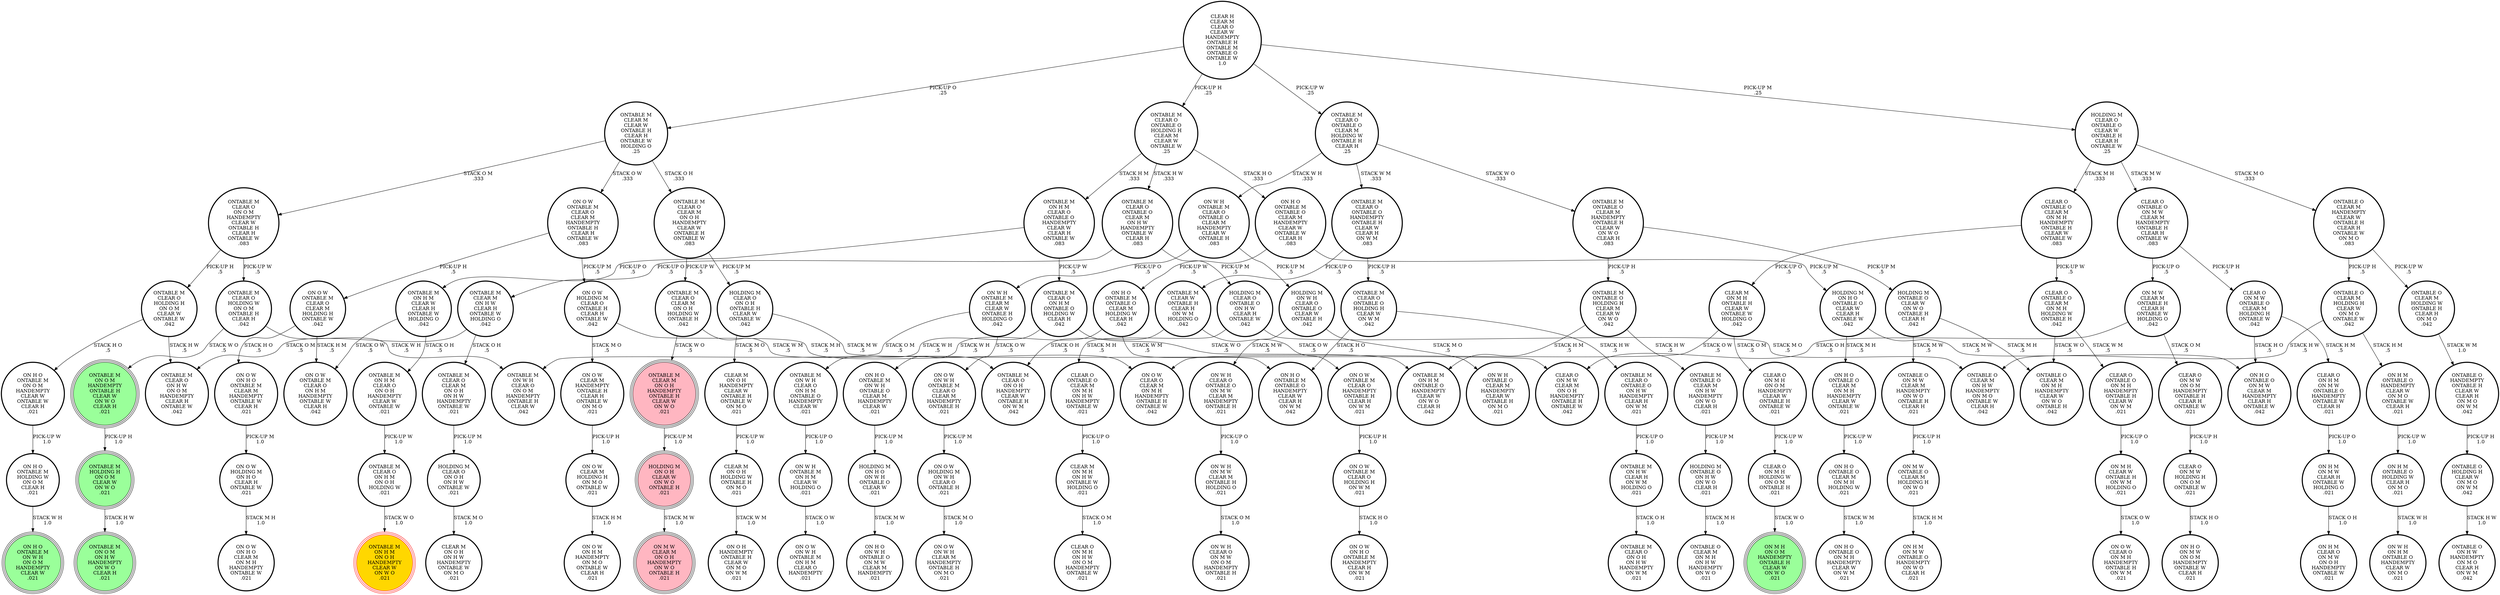 digraph {
"ON M W\nCLEAR M\nONTABLE H\nCLEAR H\nONTABLE W\nHOLDING O\n.042\n" -> "CLEAR O\nON M W\nCLEAR M\nON O H\nHANDEMPTY\nONTABLE H\nONTABLE W\n.042\n"[label="STACK O H\n.5\n"];
"ON M W\nCLEAR M\nONTABLE H\nCLEAR H\nONTABLE W\nHOLDING O\n.042\n" -> "CLEAR O\nON M W\nON O M\nHANDEMPTY\nONTABLE H\nCLEAR H\nONTABLE W\n.021\n"[label="STACK O M\n.5\n"];
"ON H O\nONTABLE M\nONTABLE O\nCLEAR M\nHOLDING W\nCLEAR H\n.042\n" -> "ON H O\nONTABLE M\nON W H\nONTABLE O\nCLEAR M\nHANDEMPTY\nCLEAR W\n.021\n"[label="STACK W H\n.5\n"];
"ON H O\nONTABLE M\nONTABLE O\nCLEAR M\nHOLDING W\nCLEAR H\n.042\n" -> "ON H O\nONTABLE M\nONTABLE O\nHANDEMPTY\nCLEAR W\nCLEAR H\nON W M\n.042\n"[label="STACK W M\n.5\n"];
"ONTABLE M\nCLEAR M\nCLEAR W\nONTABLE H\nCLEAR H\nONTABLE W\nHOLDING O\n.25\n" -> "ONTABLE M\nCLEAR O\nON O M\nHANDEMPTY\nCLEAR W\nONTABLE H\nCLEAR H\nONTABLE W\n.083\n"[label="STACK O M\n.333\n"];
"ONTABLE M\nCLEAR M\nCLEAR W\nONTABLE H\nCLEAR H\nONTABLE W\nHOLDING O\n.25\n" -> "ONTABLE M\nCLEAR O\nCLEAR M\nON O H\nHANDEMPTY\nCLEAR W\nONTABLE H\nONTABLE W\n.083\n"[label="STACK O H\n.333\n"];
"ONTABLE M\nCLEAR M\nCLEAR W\nONTABLE H\nCLEAR H\nONTABLE W\nHOLDING O\n.25\n" -> "ON O W\nONTABLE M\nCLEAR O\nCLEAR M\nHANDEMPTY\nONTABLE H\nCLEAR H\nONTABLE W\n.083\n"[label="STACK O W\n.333\n"];
"CLEAR M\nON O H\nHOLDING W\nONTABLE H\nON M O\n.021\n" -> "ON O H\nHANDEMPTY\nONTABLE H\nCLEAR W\nON M O\nON W M\n.021\n"[label="STACK W M\n1.0\n"];
"ONTABLE M\nON W H\nCLEAR O\nON H M\nONTABLE O\nHANDEMPTY\nCLEAR W\n.021\n" -> "ON W H\nONTABLE M\nON H M\nCLEAR W\nHOLDING O\n.021\n"[label="PICK-UP O\n1.0\n"];
"ONTABLE M\nONTABLE O\nCLEAR M\nHANDEMPTY\nONTABLE H\nCLEAR W\nON W O\nCLEAR H\n.083\n" -> "ONTABLE M\nONTABLE O\nHOLDING H\nCLEAR M\nCLEAR W\nON W O\n.042\n"[label="PICK-UP H\n.5\n"];
"ONTABLE M\nONTABLE O\nCLEAR M\nHANDEMPTY\nONTABLE H\nCLEAR W\nON W O\nCLEAR H\n.083\n" -> "HOLDING M\nONTABLE O\nCLEAR W\nON W O\nONTABLE H\nCLEAR H\n.042\n"[label="PICK-UP M\n.5\n"];
"ONTABLE M\nONTABLE O\nHOLDING H\nCLEAR M\nCLEAR W\nON W O\n.042\n" -> "ONTABLE M\nONTABLE O\nCLEAR M\nON H W\nHANDEMPTY\nON W O\nCLEAR H\n.021\n"[label="STACK H W\n.5\n"];
"ONTABLE M\nONTABLE O\nHOLDING H\nCLEAR M\nCLEAR W\nON W O\n.042\n" -> "ONTABLE M\nON H M\nONTABLE O\nHANDEMPTY\nCLEAR W\nON W O\nCLEAR H\n.042\n"[label="STACK H M\n.5\n"];
"HOLDING M\nON H O\nON W H\nONTABLE O\nCLEAR W\n.021\n" -> "ON H O\nON W H\nONTABLE O\nON M W\nCLEAR M\nHANDEMPTY\n.021\n"[label="STACK M W\n1.0\n"];
"ONTABLE M\nCLEAR O\nCLEAR M\nON O H\nHANDEMPTY\nCLEAR W\nONTABLE H\nONTABLE W\n.083\n" -> "ONTABLE M\nCLEAR O\nCLEAR M\nON O H\nHOLDING W\nONTABLE H\n.042\n"[label="PICK-UP W\n.5\n"];
"ONTABLE M\nCLEAR O\nCLEAR M\nON O H\nHANDEMPTY\nCLEAR W\nONTABLE H\nONTABLE W\n.083\n" -> "HOLDING M\nCLEAR O\nON O H\nONTABLE H\nCLEAR W\nONTABLE W\n.042\n"[label="PICK-UP M\n.5\n"];
"ONTABLE M\nCLEAR O\nHOLDING W\nON O M\nONTABLE H\nCLEAR H\n.042\n" -> "ONTABLE M\nON O M\nHANDEMPTY\nONTABLE H\nCLEAR W\nON W O\nCLEAR H\n.021\n"[label="STACK W O\n.5\n"];
"ONTABLE M\nCLEAR O\nHOLDING W\nON O M\nONTABLE H\nCLEAR H\n.042\n" -> "ONTABLE M\nON W H\nCLEAR O\nON O M\nHANDEMPTY\nONTABLE H\nCLEAR W\n.042\n"[label="STACK W H\n.5\n"];
"HOLDING M\nON O H\nCLEAR W\nON W O\nONTABLE H\n.021\n" -> "ON M W\nCLEAR M\nON O H\nHANDEMPTY\nON W O\nONTABLE H\n.021\n"[label="STACK M W\n1.0\n"];
"ON O W\nCLEAR M\nHOLDING H\nON M O\nONTABLE W\n.021\n" -> "ON O W\nON H M\nHANDEMPTY\nON M O\nONTABLE W\nCLEAR H\n.021\n"[label="STACK H M\n1.0\n"];
"ONTABLE M\nON H M\nCLEAR O\nONTABLE O\nHANDEMPTY\nCLEAR W\nCLEAR H\nONTABLE W\n.083\n" -> "ONTABLE M\nCLEAR O\nON H M\nONTABLE O\nHOLDING W\nCLEAR H\n.042\n"[label="PICK-UP W\n.5\n"];
"ONTABLE M\nON H M\nCLEAR O\nONTABLE O\nHANDEMPTY\nCLEAR W\nCLEAR H\nONTABLE W\n.083\n" -> "ONTABLE M\nON H M\nCLEAR W\nCLEAR H\nONTABLE W\nHOLDING O\n.042\n"[label="PICK-UP O\n.5\n"];
"ONTABLE O\nCLEAR M\nHOLDING W\nONTABLE H\nCLEAR H\nON M O\n.042\n" -> "ONTABLE O\nHANDEMPTY\nONTABLE H\nCLEAR W\nCLEAR H\nON M O\nON W M\n.042\n"[label="STACK W M\n1.0\n"];
"ONTABLE M\nCLEAR O\nCLEAR M\nON O H\nON H W\nHANDEMPTY\nONTABLE W\n.021\n" -> "HOLDING M\nCLEAR O\nON O H\nON H W\nONTABLE W\n.021\n"[label="PICK-UP M\n1.0\n"];
"CLEAR M\nON M H\nON H W\nONTABLE W\nHOLDING O\n.021\n" -> "CLEAR O\nON M H\nON H W\nON O M\nHANDEMPTY\nONTABLE W\n.021\n"[label="STACK O M\n1.0\n"];
"ONTABLE M\nCLEAR O\nONTABLE O\nHOLDING H\nCLEAR W\nON W M\n.042\n" -> "ON H O\nONTABLE M\nONTABLE O\nHANDEMPTY\nCLEAR W\nCLEAR H\nON W M\n.042\n"[label="STACK H O\n.5\n"];
"ONTABLE M\nCLEAR O\nONTABLE O\nHOLDING H\nCLEAR W\nON W M\n.042\n" -> "ONTABLE M\nCLEAR O\nONTABLE O\nON H W\nHANDEMPTY\nCLEAR H\nON W M\n.021\n"[label="STACK H W\n.5\n"];
"ON W H\nONTABLE M\nCLEAR O\nONTABLE O\nCLEAR M\nHANDEMPTY\nCLEAR W\nONTABLE H\n.083\n" -> "HOLDING M\nON W H\nCLEAR O\nONTABLE O\nCLEAR W\nONTABLE H\n.042\n"[label="PICK-UP M\n.5\n"];
"ON W H\nONTABLE M\nCLEAR O\nONTABLE O\nCLEAR M\nHANDEMPTY\nCLEAR W\nONTABLE H\n.083\n" -> "ON W H\nONTABLE M\nCLEAR M\nCLEAR W\nONTABLE H\nHOLDING O\n.042\n"[label="PICK-UP O\n.5\n"];
"HOLDING M\nON H O\nONTABLE O\nCLEAR W\nCLEAR H\nONTABLE W\n.042\n" -> "ON H O\nONTABLE O\nCLEAR M\nON M H\nHANDEMPTY\nCLEAR W\nONTABLE W\n.021\n"[label="STACK M H\n.5\n"];
"HOLDING M\nON H O\nONTABLE O\nCLEAR W\nCLEAR H\nONTABLE W\n.042\n" -> "ON H O\nONTABLE O\nON M W\nCLEAR M\nHANDEMPTY\nCLEAR H\nONTABLE W\n.042\n"[label="STACK M W\n.5\n"];
"CLEAR O\nONTABLE O\nON M H\nHANDEMPTY\nONTABLE H\nCLEAR W\nON W M\n.021\n" -> "ON M H\nCLEAR W\nONTABLE H\nON W M\nHOLDING O\n.021\n"[label="PICK-UP O\n1.0\n"];
"ON H M\nONTABLE O\nHANDEMPTY\nCLEAR W\nON M O\nONTABLE W\nCLEAR H\n.021\n" -> "ON H M\nONTABLE O\nHOLDING W\nCLEAR H\nON M O\n.021\n"[label="PICK-UP W\n1.0\n"];
"ON H O\nONTABLE O\nCLEAR M\nON M H\nHOLDING W\n.021\n" -> "ON H O\nONTABLE O\nON M H\nHANDEMPTY\nCLEAR W\nON W M\n.021\n"[label="STACK W M\n1.0\n"];
"ON O W\nHOLDING M\nON W H\nCLEAR O\nONTABLE H\n.021\n" -> "ON O W\nON W H\nCLEAR M\nHANDEMPTY\nONTABLE H\nON M O\n.021\n"[label="STACK M O\n1.0\n"];
"ONTABLE M\nCLEAR O\nONTABLE O\nHOLDING H\nCLEAR M\nCLEAR W\nONTABLE W\n.25\n" -> "ON H O\nONTABLE M\nONTABLE O\nCLEAR M\nHANDEMPTY\nCLEAR W\nONTABLE W\nCLEAR H\n.083\n"[label="STACK H O\n.333\n"];
"ONTABLE M\nCLEAR O\nONTABLE O\nHOLDING H\nCLEAR M\nCLEAR W\nONTABLE W\n.25\n" -> "ONTABLE M\nON H M\nCLEAR O\nONTABLE O\nHANDEMPTY\nCLEAR W\nCLEAR H\nONTABLE W\n.083\n"[label="STACK H M\n.333\n"];
"ONTABLE M\nCLEAR O\nONTABLE O\nHOLDING H\nCLEAR M\nCLEAR W\nONTABLE W\n.25\n" -> "ONTABLE M\nCLEAR O\nONTABLE O\nCLEAR M\nON H W\nHANDEMPTY\nONTABLE W\nCLEAR H\n.083\n"[label="STACK H W\n.333\n"];
"ON O W\nHOLDING M\nCLEAR O\nONTABLE H\nCLEAR H\nONTABLE W\n.042\n" -> "ON O W\nCLEAR M\nHANDEMPTY\nONTABLE H\nCLEAR H\nONTABLE W\nON M O\n.021\n"[label="STACK M O\n.5\n"];
"ON O W\nHOLDING M\nCLEAR O\nONTABLE H\nCLEAR H\nONTABLE W\n.042\n" -> "ON O W\nCLEAR O\nCLEAR M\nON M H\nHANDEMPTY\nONTABLE H\nONTABLE W\n.042\n"[label="STACK M H\n.5\n"];
"CLEAR O\nON M H\nHOLDING W\nON O M\nONTABLE H\n.021\n" -> "ON M H\nON O M\nHANDEMPTY\nONTABLE H\nCLEAR W\nON W O\n.021\n"[label="STACK W O\n1.0\n"];
"ON W H\nON M W\nCLEAR M\nONTABLE H\nHOLDING O\n.021\n" -> "ON W H\nCLEAR O\nON M W\nON O M\nHANDEMPTY\nONTABLE H\n.021\n"[label="STACK O M\n1.0\n"];
"HOLDING M\nONTABLE O\nON H W\nON W O\nCLEAR H\n.021\n" -> "ONTABLE O\nCLEAR M\nON M H\nON H W\nHANDEMPTY\nON W O\n.021\n"[label="STACK M H\n1.0\n"];
"HOLDING M\nON W H\nCLEAR O\nONTABLE O\nCLEAR W\nONTABLE H\n.042\n" -> "ON W H\nCLEAR O\nONTABLE O\nON M W\nCLEAR M\nHANDEMPTY\nONTABLE H\n.021\n"[label="STACK M W\n.5\n"];
"HOLDING M\nON W H\nCLEAR O\nONTABLE O\nCLEAR W\nONTABLE H\n.042\n" -> "ON W H\nONTABLE O\nCLEAR M\nHANDEMPTY\nCLEAR W\nONTABLE H\nON M O\n.021\n"[label="STACK M O\n.5\n"];
"ON O W\nCLEAR M\nHANDEMPTY\nONTABLE H\nCLEAR H\nONTABLE W\nON M O\n.021\n" -> "ON O W\nCLEAR M\nHOLDING H\nON M O\nONTABLE W\n.021\n"[label="PICK-UP H\n1.0\n"];
"ON H O\nONTABLE M\nON W H\nONTABLE O\nCLEAR M\nHANDEMPTY\nCLEAR W\n.021\n" -> "HOLDING M\nON H O\nON W H\nONTABLE O\nCLEAR W\n.021\n"[label="PICK-UP M\n1.0\n"];
"ONTABLE M\nCLEAR O\nONTABLE O\nHANDEMPTY\nONTABLE H\nCLEAR W\nCLEAR H\nON W M\n.083\n" -> "ONTABLE M\nCLEAR W\nONTABLE H\nCLEAR H\nON W M\nHOLDING O\n.042\n"[label="PICK-UP O\n.5\n"];
"ONTABLE M\nCLEAR O\nONTABLE O\nHANDEMPTY\nONTABLE H\nCLEAR W\nCLEAR H\nON W M\n.083\n" -> "ONTABLE M\nCLEAR O\nONTABLE O\nHOLDING H\nCLEAR W\nON W M\n.042\n"[label="PICK-UP H\n.5\n"];
"ONTABLE M\nCLEAR O\nON H M\nON O H\nHOLDING W\n.021\n" -> "ONTABLE M\nON H M\nON O H\nHANDEMPTY\nCLEAR W\nON W O\n.021\n"[label="STACK W O\n1.0\n"];
"ONTABLE M\nCLEAR O\nONTABLE O\nCLEAR M\nON H W\nHANDEMPTY\nONTABLE W\nCLEAR H\n.083\n" -> "HOLDING M\nCLEAR O\nONTABLE O\nON H W\nCLEAR H\nONTABLE W\n.042\n"[label="PICK-UP M\n.5\n"];
"ONTABLE M\nCLEAR O\nONTABLE O\nCLEAR M\nON H W\nHANDEMPTY\nONTABLE W\nCLEAR H\n.083\n" -> "ONTABLE M\nCLEAR M\nON H W\nCLEAR H\nONTABLE W\nHOLDING O\n.042\n"[label="PICK-UP O\n.5\n"];
"CLEAR O\nON M W\nHOLDING H\nON O M\nONTABLE W\n.021\n" -> "ON H O\nON M W\nON O M\nHANDEMPTY\nONTABLE W\nCLEAR H\n.021\n"[label="STACK H O\n1.0\n"];
"ON H O\nONTABLE M\nHOLDING W\nON O M\nCLEAR H\n.021\n" -> "ON H O\nONTABLE M\nON W H\nON O M\nHANDEMPTY\nCLEAR W\n.021\n"[label="STACK W H\n1.0\n"];
"CLEAR O\nON M W\nON O M\nHANDEMPTY\nONTABLE H\nCLEAR H\nONTABLE W\n.021\n" -> "CLEAR O\nON M W\nHOLDING H\nON O M\nONTABLE W\n.021\n"[label="PICK-UP H\n1.0\n"];
"ON H M\nONTABLE O\nHOLDING W\nCLEAR H\nON M O\n.021\n" -> "ON W H\nON H M\nONTABLE O\nHANDEMPTY\nCLEAR W\nON M O\n.021\n"[label="STACK W H\n1.0\n"];
"CLEAR H\nCLEAR M\nCLEAR O\nCLEAR W\nHANDEMPTY\nONTABLE H\nONTABLE M\nONTABLE O\nONTABLE W\n1.0\n" -> "ONTABLE M\nCLEAR M\nCLEAR W\nONTABLE H\nCLEAR H\nONTABLE W\nHOLDING O\n.25\n"[label="PICK-UP O\n.25\n"];
"CLEAR H\nCLEAR M\nCLEAR O\nCLEAR W\nHANDEMPTY\nONTABLE H\nONTABLE M\nONTABLE O\nONTABLE W\n1.0\n" -> "ONTABLE M\nCLEAR O\nONTABLE O\nCLEAR M\nHOLDING W\nONTABLE H\nCLEAR H\n.25\n"[label="PICK-UP W\n.25\n"];
"CLEAR H\nCLEAR M\nCLEAR O\nCLEAR W\nHANDEMPTY\nONTABLE H\nONTABLE M\nONTABLE O\nONTABLE W\n1.0\n" -> "ONTABLE M\nCLEAR O\nONTABLE O\nHOLDING H\nCLEAR M\nCLEAR W\nONTABLE W\n.25\n"[label="PICK-UP H\n.25\n"];
"CLEAR H\nCLEAR M\nCLEAR O\nCLEAR W\nHANDEMPTY\nONTABLE H\nONTABLE M\nONTABLE O\nONTABLE W\n1.0\n" -> "HOLDING M\nCLEAR O\nONTABLE O\nCLEAR W\nONTABLE H\nCLEAR H\nONTABLE W\n.25\n"[label="PICK-UP M\n.25\n"];
"ON W H\nONTABLE M\nON H M\nCLEAR W\nHOLDING O\n.021\n" -> "ON O W\nON W H\nONTABLE M\nON H M\nCLEAR O\nHANDEMPTY\n.021\n"[label="STACK O W\n1.0\n"];
"CLEAR O\nONTABLE O\nCLEAR M\nON M H\nHOLDING W\nONTABLE H\n.042\n" -> "ONTABLE O\nCLEAR M\nON M H\nHANDEMPTY\nCLEAR W\nON W O\nONTABLE H\n.042\n"[label="STACK W O\n.5\n"];
"CLEAR O\nONTABLE O\nCLEAR M\nON M H\nHOLDING W\nONTABLE H\n.042\n" -> "CLEAR O\nONTABLE O\nON M H\nHANDEMPTY\nONTABLE H\nCLEAR W\nON W M\n.021\n"[label="STACK W M\n.5\n"];
"ONTABLE O\nHOLDING H\nCLEAR W\nON M O\nON W M\n.042\n" -> "ONTABLE O\nON H W\nHANDEMPTY\nON M O\nCLEAR H\nON W M\n.042\n"[label="STACK H W\n1.0\n"];
"ON H M\nON M W\nCLEAR H\nONTABLE W\nHOLDING O\n.021\n" -> "ON H M\nCLEAR O\nON M W\nON O H\nHANDEMPTY\nONTABLE W\n.021\n"[label="STACK O H\n1.0\n"];
"ON O W\nONTABLE M\nCLEAR O\nCLEAR M\nHOLDING H\nONTABLE W\n.042\n" -> "ON O W\nON H O\nONTABLE M\nCLEAR M\nHANDEMPTY\nONTABLE W\nCLEAR H\n.021\n"[label="STACK H O\n.5\n"];
"ON O W\nONTABLE M\nCLEAR O\nCLEAR M\nHOLDING H\nONTABLE W\n.042\n" -> "ON O W\nONTABLE M\nCLEAR O\nON H M\nHANDEMPTY\nONTABLE W\nCLEAR H\n.042\n"[label="STACK H M\n.5\n"];
"ON O W\nHOLDING M\nON H O\nCLEAR H\nONTABLE W\n.021\n" -> "ON O W\nON H O\nCLEAR M\nON M H\nHANDEMPTY\nONTABLE W\n.021\n"[label="STACK M H\n1.0\n"];
"ON M W\nONTABLE O\nCLEAR M\nHOLDING H\nON W O\n.021\n" -> "ON H M\nON M W\nONTABLE O\nHANDEMPTY\nON W O\nCLEAR H\n.021\n"[label="STACK H M\n1.0\n"];
"ONTABLE O\nCLEAR M\nHOLDING H\nCLEAR W\nON M O\nONTABLE W\n.042\n" -> "ON H M\nONTABLE O\nHANDEMPTY\nCLEAR W\nON M O\nONTABLE W\nCLEAR H\n.021\n"[label="STACK H M\n.5\n"];
"ONTABLE O\nCLEAR M\nHOLDING H\nCLEAR W\nON M O\nONTABLE W\n.042\n" -> "ONTABLE O\nCLEAR M\nON H W\nHANDEMPTY\nON M O\nONTABLE W\nCLEAR H\n.042\n"[label="STACK H W\n.5\n"];
"ONTABLE M\nON H W\nCLEAR H\nON W M\nHOLDING O\n.021\n" -> "ONTABLE M\nCLEAR O\nON O H\nON H W\nHANDEMPTY\nON W M\n.021\n"[label="STACK O H\n1.0\n"];
"CLEAR O\nONTABLE O\nCLEAR M\nON M H\nHANDEMPTY\nONTABLE H\nCLEAR W\nONTABLE W\n.083\n" -> "CLEAR M\nON M H\nONTABLE H\nCLEAR W\nONTABLE W\nHOLDING O\n.042\n"[label="PICK-UP O\n.5\n"];
"CLEAR O\nONTABLE O\nCLEAR M\nON M H\nHANDEMPTY\nONTABLE H\nCLEAR W\nONTABLE W\n.083\n" -> "CLEAR O\nONTABLE O\nCLEAR M\nON M H\nHOLDING W\nONTABLE H\n.042\n"[label="PICK-UP W\n.5\n"];
"ONTABLE O\nCLEAR M\nHANDEMPTY\nCLEAR W\nONTABLE H\nCLEAR H\nONTABLE W\nON M O\n.083\n" -> "ONTABLE O\nCLEAR M\nHOLDING W\nONTABLE H\nCLEAR H\nON M O\n.042\n"[label="PICK-UP W\n.5\n"];
"ONTABLE O\nCLEAR M\nHANDEMPTY\nCLEAR W\nONTABLE H\nCLEAR H\nONTABLE W\nON M O\n.083\n" -> "ONTABLE O\nCLEAR M\nHOLDING H\nCLEAR W\nON M O\nONTABLE W\n.042\n"[label="PICK-UP H\n.5\n"];
"ONTABLE M\nCLEAR M\nON H W\nCLEAR H\nONTABLE W\nHOLDING O\n.042\n" -> "ONTABLE M\nCLEAR O\nON H W\nON O M\nHANDEMPTY\nCLEAR H\nONTABLE W\n.042\n"[label="STACK O M\n.5\n"];
"ONTABLE M\nCLEAR M\nON H W\nCLEAR H\nONTABLE W\nHOLDING O\n.042\n" -> "ONTABLE M\nCLEAR O\nCLEAR M\nON O H\nON H W\nHANDEMPTY\nONTABLE W\n.021\n"[label="STACK O H\n.5\n"];
"ON W H\nCLEAR O\nONTABLE O\nON M W\nCLEAR M\nHANDEMPTY\nONTABLE H\n.021\n" -> "ON W H\nON M W\nCLEAR M\nONTABLE H\nHOLDING O\n.021\n"[label="PICK-UP O\n1.0\n"];
"HOLDING M\nCLEAR O\nON O H\nONTABLE H\nCLEAR W\nONTABLE W\n.042\n" -> "CLEAR O\nON M W\nCLEAR M\nON O H\nHANDEMPTY\nONTABLE H\nONTABLE W\n.042\n"[label="STACK M W\n.5\n"];
"HOLDING M\nCLEAR O\nON O H\nONTABLE H\nCLEAR W\nONTABLE W\n.042\n" -> "CLEAR M\nON O H\nHANDEMPTY\nCLEAR W\nONTABLE H\nONTABLE W\nON M O\n.021\n"[label="STACK M O\n.5\n"];
"ONTABLE O\nHANDEMPTY\nONTABLE H\nCLEAR W\nCLEAR H\nON M O\nON W M\n.042\n" -> "ONTABLE O\nHOLDING H\nCLEAR W\nON M O\nON W M\n.042\n"[label="PICK-UP H\n1.0\n"];
"ONTABLE M\nON H M\nCLEAR O\nON O H\nHANDEMPTY\nCLEAR W\nONTABLE W\n.021\n" -> "ONTABLE M\nCLEAR O\nON H M\nON O H\nHOLDING W\n.021\n"[label="PICK-UP W\n1.0\n"];
"HOLDING M\nCLEAR O\nON O H\nON H W\nONTABLE W\n.021\n" -> "CLEAR M\nON O H\nON H W\nHANDEMPTY\nONTABLE W\nON M O\n.021\n"[label="STACK M O\n1.0\n"];
"ONTABLE M\nCLEAR O\nONTABLE O\nCLEAR M\nHOLDING W\nONTABLE H\nCLEAR H\n.25\n" -> "ON W H\nONTABLE M\nCLEAR O\nONTABLE O\nCLEAR M\nHANDEMPTY\nCLEAR W\nONTABLE H\n.083\n"[label="STACK W H\n.333\n"];
"ONTABLE M\nCLEAR O\nONTABLE O\nCLEAR M\nHOLDING W\nONTABLE H\nCLEAR H\n.25\n" -> "ONTABLE M\nCLEAR O\nONTABLE O\nHANDEMPTY\nONTABLE H\nCLEAR W\nCLEAR H\nON W M\n.083\n"[label="STACK W M\n.333\n"];
"ONTABLE M\nCLEAR O\nONTABLE O\nCLEAR M\nHOLDING W\nONTABLE H\nCLEAR H\n.25\n" -> "ONTABLE M\nONTABLE O\nCLEAR M\nHANDEMPTY\nONTABLE H\nCLEAR W\nON W O\nCLEAR H\n.083\n"[label="STACK W O\n.333\n"];
"ONTABLE M\nCLEAR O\nCLEAR M\nON O H\nHOLDING W\nONTABLE H\n.042\n" -> "ONTABLE M\nCLEAR M\nON O H\nHANDEMPTY\nONTABLE H\nCLEAR W\nON W O\n.021\n"[label="STACK W O\n.5\n"];
"ONTABLE M\nCLEAR O\nCLEAR M\nON O H\nHOLDING W\nONTABLE H\n.042\n" -> "ONTABLE M\nCLEAR O\nON O H\nHANDEMPTY\nCLEAR W\nONTABLE H\nON W M\n.042\n"[label="STACK W M\n.5\n"];
"ON O W\nONTABLE M\nCLEAR O\nHOLDING H\nON W M\n.021\n" -> "ON O W\nON H O\nONTABLE M\nHANDEMPTY\nCLEAR H\nON W M\n.021\n"[label="STACK H O\n1.0\n"];
"HOLDING M\nCLEAR O\nONTABLE O\nON H W\nCLEAR H\nONTABLE W\n.042\n" -> "ONTABLE O\nCLEAR M\nON H W\nHANDEMPTY\nON M O\nONTABLE W\nCLEAR H\n.042\n"[label="STACK M O\n.5\n"];
"HOLDING M\nCLEAR O\nONTABLE O\nON H W\nCLEAR H\nONTABLE W\n.042\n" -> "CLEAR O\nONTABLE O\nCLEAR M\nON M H\nON H W\nHANDEMPTY\nONTABLE W\n.021\n"[label="STACK M H\n.5\n"];
"CLEAR O\nON M H\nON O M\nHANDEMPTY\nCLEAR W\nONTABLE H\nONTABLE W\n.021\n" -> "CLEAR O\nON M H\nHOLDING W\nON O M\nONTABLE H\n.021\n"[label="PICK-UP W\n1.0\n"];
"ONTABLE M\nCLEAR O\nHOLDING H\nON O M\nCLEAR W\nONTABLE W\n.042\n" -> "ON H O\nONTABLE M\nON O M\nHANDEMPTY\nCLEAR W\nONTABLE W\nCLEAR H\n.021\n"[label="STACK H O\n.5\n"];
"ONTABLE M\nCLEAR O\nHOLDING H\nON O M\nCLEAR W\nONTABLE W\n.042\n" -> "ONTABLE M\nCLEAR O\nON H W\nON O M\nHANDEMPTY\nCLEAR H\nONTABLE W\n.042\n"[label="STACK H W\n.5\n"];
"ONTABLE M\nHOLDING H\nON O M\nCLEAR W\nON W O\n.021\n" -> "ONTABLE M\nON O M\nON H W\nHANDEMPTY\nON W O\nCLEAR H\n.021\n"[label="STACK H W\n1.0\n"];
"ONTABLE M\nONTABLE O\nCLEAR M\nON H W\nHANDEMPTY\nON W O\nCLEAR H\n.021\n" -> "HOLDING M\nONTABLE O\nON H W\nON W O\nCLEAR H\n.021\n"[label="PICK-UP M\n1.0\n"];
"CLEAR M\nON O H\nHANDEMPTY\nCLEAR W\nONTABLE H\nONTABLE W\nON M O\n.021\n" -> "CLEAR M\nON O H\nHOLDING W\nONTABLE H\nON M O\n.021\n"[label="PICK-UP W\n1.0\n"];
"ON W H\nONTABLE M\nCLEAR M\nCLEAR W\nONTABLE H\nHOLDING O\n.042\n" -> "ONTABLE M\nON W H\nCLEAR O\nON O M\nHANDEMPTY\nONTABLE H\nCLEAR W\n.042\n"[label="STACK O M\n.5\n"];
"ON W H\nONTABLE M\nCLEAR M\nCLEAR W\nONTABLE H\nHOLDING O\n.042\n" -> "ON O W\nON W H\nONTABLE M\nCLEAR O\nCLEAR M\nHANDEMPTY\nONTABLE H\n.021\n"[label="STACK O W\n.5\n"];
"ONTABLE M\nCLEAR W\nONTABLE H\nCLEAR H\nON W M\nHOLDING O\n.042\n" -> "ONTABLE M\nCLEAR O\nON O H\nHANDEMPTY\nCLEAR W\nONTABLE H\nON W M\n.042\n"[label="STACK O H\n.5\n"];
"ONTABLE M\nCLEAR W\nONTABLE H\nCLEAR H\nON W M\nHOLDING O\n.042\n" -> "ON O W\nONTABLE M\nCLEAR O\nHANDEMPTY\nONTABLE H\nCLEAR H\nON W M\n.021\n"[label="STACK O W\n.5\n"];
"ONTABLE M\nCLEAR O\nON H M\nONTABLE O\nHOLDING W\nCLEAR H\n.042\n" -> "ONTABLE M\nON W H\nCLEAR O\nON H M\nONTABLE O\nHANDEMPTY\nCLEAR W\n.021\n"[label="STACK W H\n.5\n"];
"ONTABLE M\nCLEAR O\nON H M\nONTABLE O\nHOLDING W\nCLEAR H\n.042\n" -> "ONTABLE M\nON H M\nONTABLE O\nHANDEMPTY\nCLEAR W\nON W O\nCLEAR H\n.042\n"[label="STACK W O\n.5\n"];
"HOLDING M\nCLEAR O\nONTABLE O\nCLEAR W\nONTABLE H\nCLEAR H\nONTABLE W\n.25\n" -> "CLEAR O\nONTABLE O\nCLEAR M\nON M H\nHANDEMPTY\nONTABLE H\nCLEAR W\nONTABLE W\n.083\n"[label="STACK M H\n.333\n"];
"HOLDING M\nCLEAR O\nONTABLE O\nCLEAR W\nONTABLE H\nCLEAR H\nONTABLE W\n.25\n" -> "CLEAR O\nONTABLE O\nON M W\nCLEAR M\nHANDEMPTY\nONTABLE H\nCLEAR H\nONTABLE W\n.083\n"[label="STACK M W\n.333\n"];
"HOLDING M\nCLEAR O\nONTABLE O\nCLEAR W\nONTABLE H\nCLEAR H\nONTABLE W\n.25\n" -> "ONTABLE O\nCLEAR M\nHANDEMPTY\nCLEAR W\nONTABLE H\nCLEAR H\nONTABLE W\nON M O\n.083\n"[label="STACK M O\n.333\n"];
"ON O W\nON W H\nONTABLE M\nCLEAR O\nCLEAR M\nHANDEMPTY\nONTABLE H\n.021\n" -> "ON O W\nHOLDING M\nON W H\nCLEAR O\nONTABLE H\n.021\n"[label="PICK-UP M\n1.0\n"];
"ON O W\nON H O\nONTABLE M\nCLEAR M\nHANDEMPTY\nONTABLE W\nCLEAR H\n.021\n" -> "ON O W\nHOLDING M\nON H O\nCLEAR H\nONTABLE W\n.021\n"[label="PICK-UP M\n1.0\n"];
"CLEAR O\nONTABLE O\nON M W\nCLEAR M\nHANDEMPTY\nONTABLE H\nCLEAR H\nONTABLE W\n.083\n" -> "CLEAR O\nON M W\nONTABLE O\nCLEAR M\nHOLDING H\nONTABLE W\n.042\n"[label="PICK-UP H\n.5\n"];
"CLEAR O\nONTABLE O\nON M W\nCLEAR M\nHANDEMPTY\nONTABLE H\nCLEAR H\nONTABLE W\n.083\n" -> "ON M W\nCLEAR M\nONTABLE H\nCLEAR H\nONTABLE W\nHOLDING O\n.042\n"[label="PICK-UP O\n.5\n"];
"ON O W\nONTABLE M\nCLEAR O\nCLEAR M\nHANDEMPTY\nONTABLE H\nCLEAR H\nONTABLE W\n.083\n" -> "ON O W\nONTABLE M\nCLEAR O\nCLEAR M\nHOLDING H\nONTABLE W\n.042\n"[label="PICK-UP H\n.5\n"];
"ON O W\nONTABLE M\nCLEAR O\nCLEAR M\nHANDEMPTY\nONTABLE H\nCLEAR H\nONTABLE W\n.083\n" -> "ON O W\nHOLDING M\nCLEAR O\nONTABLE H\nCLEAR H\nONTABLE W\n.042\n"[label="PICK-UP M\n.5\n"];
"ON O W\nONTABLE M\nCLEAR O\nHANDEMPTY\nONTABLE H\nCLEAR H\nON W M\n.021\n" -> "ON O W\nONTABLE M\nCLEAR O\nHOLDING H\nON W M\n.021\n"[label="PICK-UP H\n1.0\n"];
"ON H O\nONTABLE M\nONTABLE O\nCLEAR M\nHANDEMPTY\nCLEAR W\nONTABLE W\nCLEAR H\n.083\n" -> "ON H O\nONTABLE M\nONTABLE O\nCLEAR M\nHOLDING W\nCLEAR H\n.042\n"[label="PICK-UP W\n.5\n"];
"ON H O\nONTABLE M\nONTABLE O\nCLEAR M\nHANDEMPTY\nCLEAR W\nONTABLE W\nCLEAR H\n.083\n" -> "HOLDING M\nON H O\nONTABLE O\nCLEAR W\nCLEAR H\nONTABLE W\n.042\n"[label="PICK-UP M\n.5\n"];
"ONTABLE M\nCLEAR O\nON O M\nHANDEMPTY\nCLEAR W\nONTABLE H\nCLEAR H\nONTABLE W\n.083\n" -> "ONTABLE M\nCLEAR O\nHOLDING W\nON O M\nONTABLE H\nCLEAR H\n.042\n"[label="PICK-UP W\n.5\n"];
"ONTABLE M\nCLEAR O\nON O M\nHANDEMPTY\nCLEAR W\nONTABLE H\nCLEAR H\nONTABLE W\n.083\n" -> "ONTABLE M\nCLEAR O\nHOLDING H\nON O M\nCLEAR W\nONTABLE W\n.042\n"[label="PICK-UP H\n.5\n"];
"CLEAR O\nON M W\nONTABLE O\nCLEAR M\nHOLDING H\nONTABLE W\n.042\n" -> "CLEAR O\nON H M\nON M W\nONTABLE O\nHANDEMPTY\nONTABLE W\nCLEAR H\n.021\n"[label="STACK H M\n.5\n"];
"CLEAR O\nON M W\nONTABLE O\nCLEAR M\nHOLDING H\nONTABLE W\n.042\n" -> "ON H O\nONTABLE O\nON M W\nCLEAR M\nHANDEMPTY\nCLEAR H\nONTABLE W\n.042\n"[label="STACK H O\n.5\n"];
"ON H O\nONTABLE O\nCLEAR M\nON M H\nHANDEMPTY\nCLEAR W\nONTABLE W\n.021\n" -> "ON H O\nONTABLE O\nCLEAR M\nON M H\nHOLDING W\n.021\n"[label="PICK-UP W\n1.0\n"];
"ON H O\nONTABLE M\nON O M\nHANDEMPTY\nCLEAR W\nONTABLE W\nCLEAR H\n.021\n" -> "ON H O\nONTABLE M\nHOLDING W\nON O M\nCLEAR H\n.021\n"[label="PICK-UP W\n1.0\n"];
"ONTABLE M\nCLEAR M\nON O H\nHANDEMPTY\nONTABLE H\nCLEAR W\nON W O\n.021\n" -> "HOLDING M\nON O H\nCLEAR W\nON W O\nONTABLE H\n.021\n"[label="PICK-UP M\n1.0\n"];
"CLEAR O\nONTABLE O\nCLEAR M\nON M H\nON H W\nHANDEMPTY\nONTABLE W\n.021\n" -> "CLEAR M\nON M H\nON H W\nONTABLE W\nHOLDING O\n.021\n"[label="PICK-UP O\n1.0\n"];
"ONTABLE M\nCLEAR O\nONTABLE O\nON H W\nHANDEMPTY\nCLEAR H\nON W M\n.021\n" -> "ONTABLE M\nON H W\nCLEAR H\nON W M\nHOLDING O\n.021\n"[label="PICK-UP O\n1.0\n"];
"CLEAR O\nON H M\nON M W\nONTABLE O\nHANDEMPTY\nONTABLE W\nCLEAR H\n.021\n" -> "ON H M\nON M W\nCLEAR H\nONTABLE W\nHOLDING O\n.021\n"[label="PICK-UP O\n1.0\n"];
"ON M H\nCLEAR W\nONTABLE H\nON W M\nHOLDING O\n.021\n" -> "ON O W\nCLEAR O\nON M H\nHANDEMPTY\nONTABLE H\nON W M\n.021\n"[label="STACK O W\n1.0\n"];
"HOLDING M\nONTABLE O\nCLEAR W\nON W O\nONTABLE H\nCLEAR H\n.042\n" -> "ONTABLE O\nON M W\nCLEAR M\nHANDEMPTY\nON W O\nONTABLE H\nCLEAR H\n.021\n"[label="STACK M W\n.5\n"];
"HOLDING M\nONTABLE O\nCLEAR W\nON W O\nONTABLE H\nCLEAR H\n.042\n" -> "ONTABLE O\nCLEAR M\nON M H\nHANDEMPTY\nCLEAR W\nON W O\nONTABLE H\n.042\n"[label="STACK M H\n.5\n"];
"CLEAR M\nON M H\nONTABLE H\nCLEAR W\nONTABLE W\nHOLDING O\n.042\n" -> "ON O W\nCLEAR O\nCLEAR M\nON M H\nHANDEMPTY\nONTABLE H\nONTABLE W\n.042\n"[label="STACK O W\n.5\n"];
"CLEAR M\nON M H\nONTABLE H\nCLEAR W\nONTABLE W\nHOLDING O\n.042\n" -> "CLEAR O\nON M H\nON O M\nHANDEMPTY\nCLEAR W\nONTABLE H\nONTABLE W\n.021\n"[label="STACK O M\n.5\n"];
"ONTABLE M\nON O M\nHANDEMPTY\nONTABLE H\nCLEAR W\nON W O\nCLEAR H\n.021\n" -> "ONTABLE M\nHOLDING H\nON O M\nCLEAR W\nON W O\n.021\n"[label="PICK-UP H\n1.0\n"];
"ONTABLE O\nON M W\nCLEAR M\nHANDEMPTY\nON W O\nONTABLE H\nCLEAR H\n.021\n" -> "ON M W\nONTABLE O\nCLEAR M\nHOLDING H\nON W O\n.021\n"[label="PICK-UP H\n1.0\n"];
"ONTABLE M\nON H M\nCLEAR W\nCLEAR H\nONTABLE W\nHOLDING O\n.042\n" -> "ONTABLE M\nON H M\nCLEAR O\nON O H\nHANDEMPTY\nCLEAR W\nONTABLE W\n.021\n"[label="STACK O H\n.5\n"];
"ONTABLE M\nON H M\nCLEAR W\nCLEAR H\nONTABLE W\nHOLDING O\n.042\n" -> "ON O W\nONTABLE M\nCLEAR O\nON H M\nHANDEMPTY\nONTABLE W\nCLEAR H\n.042\n"[label="STACK O W\n.5\n"];
"ONTABLE O\nCLEAR M\nON M H\nON H W\nHANDEMPTY\nON W O\n.021\n" [shape=circle, penwidth=3];
"CLEAR O\nON M W\nCLEAR M\nON O H\nHANDEMPTY\nONTABLE H\nONTABLE W\n.042\n" [shape=circle, penwidth=3];
"ONTABLE M\nON W H\nCLEAR O\nON O M\nHANDEMPTY\nONTABLE H\nCLEAR W\n.042\n" [shape=circle, penwidth=3];
"ON O W\nON W H\nCLEAR M\nHANDEMPTY\nONTABLE H\nON M O\n.021\n" [shape=circle, penwidth=3];
"ON O W\nON H O\nCLEAR M\nON M H\nHANDEMPTY\nONTABLE W\n.021\n" [shape=circle, penwidth=3];
"ON H O\nON M W\nON O M\nHANDEMPTY\nONTABLE W\nCLEAR H\n.021\n" [shape=circle, penwidth=3];
"ON W H\nON H M\nONTABLE O\nHANDEMPTY\nCLEAR W\nON M O\n.021\n" [shape=circle, penwidth=3];
"ONTABLE M\nCLEAR O\nON H W\nON O M\nHANDEMPTY\nCLEAR H\nONTABLE W\n.042\n" [shape=circle, penwidth=3];
"ONTABLE O\nCLEAR M\nON M H\nHANDEMPTY\nCLEAR W\nON W O\nONTABLE H\n.042\n" [shape=circle, penwidth=3];
"ON H O\nONTABLE O\nON M W\nCLEAR M\nHANDEMPTY\nCLEAR H\nONTABLE W\n.042\n" [shape=circle, penwidth=3];
"ON M W\nCLEAR M\nON O H\nHANDEMPTY\nON W O\nONTABLE H\n.021\n" [shape=circle, style=filled, fillcolor=lightpink, peripheries=3];
"ONTABLE M\nON H M\nON O H\nHANDEMPTY\nCLEAR W\nON W O\n.021\n" [shape=circle, style=filled color=red, fillcolor=gold, peripheries=3];
"ON H O\nONTABLE O\nON M H\nHANDEMPTY\nCLEAR W\nON W M\n.021\n" [shape=circle, penwidth=3];
"ON H O\nONTABLE M\nONTABLE O\nHANDEMPTY\nCLEAR W\nCLEAR H\nON W M\n.042\n" [shape=circle, penwidth=3];
"ON H O\nONTABLE M\nON W H\nON O M\nHANDEMPTY\nCLEAR W\n.021\n" [shape=circle, style=filled, fillcolor=palegreen1, peripheries=3];
"ONTABLE O\nCLEAR M\nON H W\nHANDEMPTY\nON M O\nONTABLE W\nCLEAR H\n.042\n" [shape=circle, penwidth=3];
"ON H O\nON W H\nONTABLE O\nON M W\nCLEAR M\nHANDEMPTY\n.021\n" [shape=circle, penwidth=3];
"ON H M\nCLEAR O\nON M W\nON O H\nHANDEMPTY\nONTABLE W\n.021\n" [shape=circle, penwidth=3];
"ONTABLE M\nCLEAR O\nON O H\nON H W\nHANDEMPTY\nON W M\n.021\n" [shape=circle, penwidth=3];
"ONTABLE M\nON O M\nON H W\nHANDEMPTY\nON W O\nCLEAR H\n.021\n" [shape=circle, style=filled, fillcolor=palegreen1, peripheries=3];
"ON O W\nON H O\nONTABLE M\nHANDEMPTY\nCLEAR H\nON W M\n.021\n" [shape=circle, penwidth=3];
"ON W H\nONTABLE O\nCLEAR M\nHANDEMPTY\nCLEAR W\nONTABLE H\nON M O\n.021\n" [shape=circle, penwidth=3];
"ON O W\nCLEAR O\nCLEAR M\nON M H\nHANDEMPTY\nONTABLE H\nONTABLE W\n.042\n" [shape=circle, penwidth=3];
"ONTABLE O\nON H W\nHANDEMPTY\nON M O\nCLEAR H\nON W M\n.042\n" [shape=circle, penwidth=3];
"ON O H\nHANDEMPTY\nONTABLE H\nCLEAR W\nON M O\nON W M\n.021\n" [shape=circle, penwidth=3];
"ONTABLE M\nON H M\nONTABLE O\nHANDEMPTY\nCLEAR W\nON W O\nCLEAR H\n.042\n" [shape=circle, penwidth=3];
"ON O W\nCLEAR O\nON M H\nHANDEMPTY\nONTABLE H\nON W M\n.021\n" [shape=circle, penwidth=3];
"CLEAR O\nON M H\nON H W\nON O M\nHANDEMPTY\nONTABLE W\n.021\n" [shape=circle, penwidth=3];
"ON H M\nON M W\nONTABLE O\nHANDEMPTY\nON W O\nCLEAR H\n.021\n" [shape=circle, penwidth=3];
"ON M H\nON O M\nHANDEMPTY\nONTABLE H\nCLEAR W\nON W O\n.021\n" [shape=circle, style=filled, fillcolor=palegreen1, peripheries=3];
"ON W H\nCLEAR O\nON M W\nON O M\nHANDEMPTY\nONTABLE H\n.021\n" [shape=circle, penwidth=3];
"ON O W\nON W H\nONTABLE M\nON H M\nCLEAR O\nHANDEMPTY\n.021\n" [shape=circle, penwidth=3];
"ON O W\nONTABLE M\nCLEAR O\nON H M\nHANDEMPTY\nONTABLE W\nCLEAR H\n.042\n" [shape=circle, penwidth=3];
"ONTABLE M\nCLEAR O\nON O H\nHANDEMPTY\nCLEAR W\nONTABLE H\nON W M\n.042\n" [shape=circle, penwidth=3];
"ON O W\nON H M\nHANDEMPTY\nON M O\nONTABLE W\nCLEAR H\n.021\n" [shape=circle, penwidth=3];
"CLEAR M\nON O H\nON H W\nHANDEMPTY\nONTABLE W\nON M O\n.021\n" [shape=circle, penwidth=3];
"ONTABLE O\nCLEAR M\nON M H\nON H W\nHANDEMPTY\nON W O\n.021\n" [shape=circle, penwidth=3];
"ON H O\nONTABLE M\nON W H\nONTABLE O\nCLEAR M\nHANDEMPTY\nCLEAR W\n.021\n" [shape=circle, penwidth=3];
"ON W H\nONTABLE M\nCLEAR O\nONTABLE O\nCLEAR M\nHANDEMPTY\nCLEAR W\nONTABLE H\n.083\n" [shape=circle, penwidth=3];
"ON W H\nONTABLE M\nCLEAR M\nCLEAR W\nONTABLE H\nHOLDING O\n.042\n" [shape=circle, penwidth=3];
"CLEAR O\nON M W\nCLEAR M\nON O H\nHANDEMPTY\nONTABLE H\nONTABLE W\n.042\n" [shape=circle, penwidth=3];
"ONTABLE M\nCLEAR O\nON H M\nONTABLE O\nHOLDING W\nCLEAR H\n.042\n" [shape=circle, penwidth=3];
"ONTABLE M\nON W H\nCLEAR O\nON O M\nHANDEMPTY\nONTABLE H\nCLEAR W\n.042\n" [shape=circle, penwidth=3];
"ONTABLE M\nCLEAR O\nONTABLE O\nCLEAR M\nHOLDING W\nONTABLE H\nCLEAR H\n.25\n" [shape=circle, penwidth=3];
"ONTABLE M\nCLEAR O\nONTABLE O\nHANDEMPTY\nONTABLE H\nCLEAR W\nCLEAR H\nON W M\n.083\n" [shape=circle, penwidth=3];
"CLEAR M\nON M H\nON H W\nONTABLE W\nHOLDING O\n.021\n" [shape=circle, penwidth=3];
"ON H O\nONTABLE M\nONTABLE O\nCLEAR M\nHOLDING W\nCLEAR H\n.042\n" [shape=circle, penwidth=3];
"ONTABLE O\nCLEAR M\nHOLDING W\nONTABLE H\nCLEAR H\nON M O\n.042\n" [shape=circle, penwidth=3];
"ON H O\nONTABLE O\nCLEAR M\nON M H\nHANDEMPTY\nCLEAR W\nONTABLE W\n.021\n" [shape=circle, penwidth=3];
"ONTABLE M\nCLEAR O\nCLEAR M\nON O H\nHANDEMPTY\nCLEAR W\nONTABLE H\nONTABLE W\n.083\n" [shape=circle, penwidth=3];
"CLEAR O\nONTABLE O\nCLEAR M\nON M H\nHANDEMPTY\nONTABLE H\nCLEAR W\nONTABLE W\n.083\n" [shape=circle, penwidth=3];
"ON O W\nONTABLE M\nCLEAR O\nCLEAR M\nHOLDING H\nONTABLE W\n.042\n" [shape=circle, penwidth=3];
"ON O W\nON W H\nCLEAR M\nHANDEMPTY\nONTABLE H\nON M O\n.021\n" [shape=circle, penwidth=3];
"CLEAR O\nON M H\nON O M\nHANDEMPTY\nCLEAR W\nONTABLE H\nONTABLE W\n.021\n" [shape=circle, penwidth=3];
"CLEAR M\nON O H\nHANDEMPTY\nCLEAR W\nONTABLE H\nONTABLE W\nON M O\n.021\n" [shape=circle, penwidth=3];
"ON O W\nON W H\nONTABLE M\nCLEAR O\nCLEAR M\nHANDEMPTY\nONTABLE H\n.021\n" [shape=circle, penwidth=3];
"ON H O\nONTABLE O\nCLEAR M\nON M H\nHOLDING W\n.021\n" [shape=circle, penwidth=3];
"ON O W\nON H O\nCLEAR M\nON M H\nHANDEMPTY\nONTABLE W\n.021\n" [shape=circle, penwidth=3];
"HOLDING M\nCLEAR O\nONTABLE O\nON H W\nCLEAR H\nONTABLE W\n.042\n" [shape=circle, penwidth=3];
"ONTABLE M\nCLEAR O\nHOLDING W\nON O M\nONTABLE H\nCLEAR H\n.042\n" [shape=circle, penwidth=3];
"ON H O\nON M W\nON O M\nHANDEMPTY\nONTABLE W\nCLEAR H\n.021\n" [shape=circle, penwidth=3];
"ONTABLE M\nCLEAR O\nON H M\nON O H\nHOLDING W\n.021\n" [shape=circle, penwidth=3];
"HOLDING M\nCLEAR O\nON O H\nON H W\nONTABLE W\n.021\n" [shape=circle, penwidth=3];
"ON O W\nCLEAR M\nHANDEMPTY\nONTABLE H\nCLEAR H\nONTABLE W\nON M O\n.021\n" [shape=circle, penwidth=3];
"ONTABLE M\nON W H\nCLEAR O\nON H M\nONTABLE O\nHANDEMPTY\nCLEAR W\n.021\n" [shape=circle, penwidth=3];
"ONTABLE O\nHOLDING H\nCLEAR W\nON M O\nON W M\n.042\n" [shape=circle, penwidth=3];
"ON W H\nON H M\nONTABLE O\nHANDEMPTY\nCLEAR W\nON M O\n.021\n" [shape=circle, penwidth=3];
"ONTABLE M\nCLEAR O\nON H W\nON O M\nHANDEMPTY\nCLEAR H\nONTABLE W\n.042\n" [shape=circle, penwidth=3];
"ONTABLE O\nCLEAR M\nON M H\nHANDEMPTY\nCLEAR W\nON W O\nONTABLE H\n.042\n" [shape=circle, penwidth=3];
"ONTABLE M\nON H M\nCLEAR W\nCLEAR H\nONTABLE W\nHOLDING O\n.042\n" [shape=circle, penwidth=3];
"CLEAR O\nON M H\nHOLDING W\nON O M\nONTABLE H\n.021\n" [shape=circle, penwidth=3];
"ONTABLE O\nCLEAR M\nHANDEMPTY\nCLEAR W\nONTABLE H\nCLEAR H\nONTABLE W\nON M O\n.083\n" [shape=circle, penwidth=3];
"ON H O\nONTABLE O\nON M W\nCLEAR M\nHANDEMPTY\nCLEAR H\nONTABLE W\n.042\n" [shape=circle, penwidth=3];
"ONTABLE M\nCLEAR W\nONTABLE H\nCLEAR H\nON W M\nHOLDING O\n.042\n" [shape=circle, penwidth=3];
"CLEAR O\nON H M\nON M W\nONTABLE O\nHANDEMPTY\nONTABLE W\nCLEAR H\n.021\n" [shape=circle, penwidth=3];
"ON M W\nCLEAR M\nON O H\nHANDEMPTY\nON W O\nONTABLE H\n.021\n" [shape=circle, style=filled, fillcolor=lightpink, peripheries=3];
"ONTABLE M\nON H M\nON O H\nHANDEMPTY\nCLEAR W\nON W O\n.021\n" [shape=circle, style=filled color=red, fillcolor=gold, peripheries=3];
"ON H O\nONTABLE O\nON M H\nHANDEMPTY\nCLEAR W\nON W M\n.021\n" [shape=circle, penwidth=3];
"ON H O\nONTABLE M\nONTABLE O\nHANDEMPTY\nCLEAR W\nCLEAR H\nON W M\n.042\n" [shape=circle, penwidth=3];
"ON H O\nONTABLE M\nON W H\nON O M\nHANDEMPTY\nCLEAR W\n.021\n" [shape=circle, style=filled, fillcolor=palegreen1, peripheries=3];
"CLEAR O\nON M W\nON O M\nHANDEMPTY\nONTABLE H\nCLEAR H\nONTABLE W\n.021\n" [shape=circle, penwidth=3];
"HOLDING M\nON W H\nCLEAR O\nONTABLE O\nCLEAR W\nONTABLE H\n.042\n" [shape=circle, penwidth=3];
"ONTABLE O\nCLEAR M\nON H W\nHANDEMPTY\nON M O\nONTABLE W\nCLEAR H\n.042\n" [shape=circle, penwidth=3];
"ON H O\nON W H\nONTABLE O\nON M W\nCLEAR M\nHANDEMPTY\n.021\n" [shape=circle, penwidth=3];
"ONTABLE M\nCLEAR M\nCLEAR W\nONTABLE H\nCLEAR H\nONTABLE W\nHOLDING O\n.25\n" [shape=circle, penwidth=3];
"ONTABLE M\nCLEAR M\nON H W\nCLEAR H\nONTABLE W\nHOLDING O\n.042\n" [shape=circle, penwidth=3];
"HOLDING M\nONTABLE O\nCLEAR W\nON W O\nONTABLE H\nCLEAR H\n.042\n" [shape=circle, penwidth=3];
"ON W H\nONTABLE M\nON H M\nCLEAR W\nHOLDING O\n.021\n" [shape=circle, penwidth=3];
"ON H O\nONTABLE M\nHOLDING W\nON O M\nCLEAR H\n.021\n" [shape=circle, penwidth=3];
"HOLDING M\nCLEAR O\nONTABLE O\nCLEAR W\nONTABLE H\nCLEAR H\nONTABLE W\n.25\n" [shape=circle, penwidth=3];
"HOLDING M\nON O H\nCLEAR W\nON W O\nONTABLE H\n.021\n" [shape=circle, style=filled, fillcolor=lightpink, peripheries=3];
"ON H M\nONTABLE O\nHANDEMPTY\nCLEAR W\nON M O\nONTABLE W\nCLEAR H\n.021\n" [shape=circle, penwidth=3];
"ON H M\nCLEAR O\nON M W\nON O H\nHANDEMPTY\nONTABLE W\n.021\n" [shape=circle, penwidth=3];
"ONTABLE M\nCLEAR O\nON O H\nON H W\nHANDEMPTY\nON W M\n.021\n" [shape=circle, penwidth=3];
"ONTABLE M\nON O M\nON H W\nHANDEMPTY\nON W O\nCLEAR H\n.021\n" [shape=circle, style=filled, fillcolor=palegreen1, peripheries=3];
"ON O W\nON H O\nONTABLE M\nHANDEMPTY\nCLEAR H\nON W M\n.021\n" [shape=circle, penwidth=3];
"ONTABLE M\nONTABLE O\nCLEAR M\nON H W\nHANDEMPTY\nON W O\nCLEAR H\n.021\n" [shape=circle, penwidth=3];
"CLEAR O\nONTABLE O\nCLEAR M\nON M H\nON H W\nHANDEMPTY\nONTABLE W\n.021\n" [shape=circle, penwidth=3];
"ON W H\nON M W\nCLEAR M\nONTABLE H\nHOLDING O\n.021\n" [shape=circle, penwidth=3];
"CLEAR H\nCLEAR M\nCLEAR O\nCLEAR W\nHANDEMPTY\nONTABLE H\nONTABLE M\nONTABLE O\nONTABLE W\n1.0\n" [shape=circle, penwidth=3];
"ONTABLE O\nCLEAR M\nHOLDING H\nCLEAR W\nON M O\nONTABLE W\n.042\n" [shape=circle, penwidth=3];
"ON W H\nONTABLE O\nCLEAR M\nHANDEMPTY\nCLEAR W\nONTABLE H\nON M O\n.021\n" [shape=circle, penwidth=3];
"CLEAR O\nON M W\nHOLDING H\nON O M\nONTABLE W\n.021\n" [shape=circle, penwidth=3];
"ONTABLE M\nCLEAR O\nONTABLE O\nHOLDING H\nCLEAR M\nCLEAR W\nONTABLE W\n.25\n" [shape=circle, penwidth=3];
"ONTABLE M\nCLEAR O\nCLEAR M\nON O H\nON H W\nHANDEMPTY\nONTABLE W\n.021\n" [shape=circle, penwidth=3];
"ON O W\nCLEAR O\nCLEAR M\nON M H\nHANDEMPTY\nONTABLE H\nONTABLE W\n.042\n" [shape=circle, penwidth=3];
"CLEAR O\nON M W\nONTABLE O\nCLEAR M\nHOLDING H\nONTABLE W\n.042\n" [shape=circle, penwidth=3];
"ON W H\nCLEAR O\nONTABLE O\nON M W\nCLEAR M\nHANDEMPTY\nONTABLE H\n.021\n" [shape=circle, penwidth=3];
"ONTABLE O\nON H W\nHANDEMPTY\nON M O\nCLEAR H\nON W M\n.042\n" [shape=circle, penwidth=3];
"ONTABLE M\nON H M\nCLEAR O\nONTABLE O\nHANDEMPTY\nCLEAR W\nCLEAR H\nONTABLE W\n.083\n" [shape=circle, penwidth=3];
"ONTABLE M\nCLEAR M\nON O H\nHANDEMPTY\nONTABLE H\nCLEAR W\nON W O\n.021\n" [shape=circle, style=filled, fillcolor=lightpink, peripheries=3];
"ON O H\nHANDEMPTY\nONTABLE H\nCLEAR W\nON M O\nON W M\n.021\n" [shape=circle, penwidth=3];
"ON M H\nCLEAR W\nONTABLE H\nON W M\nHOLDING O\n.021\n" [shape=circle, penwidth=3];
"ONTABLE M\nCLEAR O\nHOLDING H\nON O M\nCLEAR W\nONTABLE W\n.042\n" [shape=circle, penwidth=3];
"ONTABLE M\nON H M\nONTABLE O\nHANDEMPTY\nCLEAR W\nON W O\nCLEAR H\n.042\n" [shape=circle, penwidth=3];
"ON M W\nONTABLE O\nCLEAR M\nHOLDING H\nON W O\n.021\n" [shape=circle, penwidth=3];
"ON O W\nCLEAR O\nON M H\nHANDEMPTY\nONTABLE H\nON W M\n.021\n" [shape=circle, penwidth=3];
"HOLDING M\nON H O\nON W H\nONTABLE O\nCLEAR W\n.021\n" [shape=circle, penwidth=3];
"ON O W\nHOLDING M\nON W H\nCLEAR O\nONTABLE H\n.021\n" [shape=circle, penwidth=3];
"ONTABLE M\nON O M\nHANDEMPTY\nONTABLE H\nCLEAR W\nON W O\nCLEAR H\n.021\n" [shape=circle, style=filled, fillcolor=palegreen1, peripheries=3];
"ONTABLE M\nON H M\nCLEAR O\nON O H\nHANDEMPTY\nCLEAR W\nONTABLE W\n.021\n" [shape=circle, penwidth=3];
"ON O W\nONTABLE M\nCLEAR O\nHANDEMPTY\nONTABLE H\nCLEAR H\nON W M\n.021\n" [shape=circle, penwidth=3];
"ON H M\nON M W\nCLEAR H\nONTABLE W\nHOLDING O\n.021\n" [shape=circle, penwidth=3];
"HOLDING M\nONTABLE O\nON H W\nON W O\nCLEAR H\n.021\n" [shape=circle, penwidth=3];
"CLEAR M\nON M H\nONTABLE H\nCLEAR W\nONTABLE W\nHOLDING O\n.042\n" [shape=circle, penwidth=3];
"ONTABLE M\nONTABLE O\nHOLDING H\nCLEAR M\nCLEAR W\nON W O\n.042\n" [shape=circle, penwidth=3];
"CLEAR O\nON M H\nON H W\nON O M\nHANDEMPTY\nONTABLE W\n.021\n" [shape=circle, penwidth=3];
"ON H M\nON M W\nONTABLE O\nHANDEMPTY\nON W O\nCLEAR H\n.021\n" [shape=circle, penwidth=3];
"ON M H\nON O M\nHANDEMPTY\nONTABLE H\nCLEAR W\nON W O\n.021\n" [shape=circle, style=filled, fillcolor=palegreen1, peripheries=3];
"ON O W\nHOLDING M\nCLEAR O\nONTABLE H\nCLEAR H\nONTABLE W\n.042\n" [shape=circle, penwidth=3];
"ONTABLE M\nCLEAR O\nONTABLE O\nON H W\nHANDEMPTY\nCLEAR H\nON W M\n.021\n" [shape=circle, penwidth=3];
"CLEAR O\nONTABLE O\nCLEAR M\nON M H\nHOLDING W\nONTABLE H\n.042\n" [shape=circle, penwidth=3];
"ON H O\nONTABLE M\nONTABLE O\nCLEAR M\nHANDEMPTY\nCLEAR W\nONTABLE W\nCLEAR H\n.083\n" [shape=circle, penwidth=3];
"ON H O\nONTABLE M\nON O M\nHANDEMPTY\nCLEAR W\nONTABLE W\nCLEAR H\n.021\n" [shape=circle, penwidth=3];
"ONTABLE M\nONTABLE O\nCLEAR M\nHANDEMPTY\nONTABLE H\nCLEAR W\nON W O\nCLEAR H\n.083\n" [shape=circle, penwidth=3];
"ON O W\nCLEAR M\nHOLDING H\nON M O\nONTABLE W\n.021\n" [shape=circle, penwidth=3];
"ON O W\nONTABLE M\nCLEAR O\nCLEAR M\nHANDEMPTY\nONTABLE H\nCLEAR H\nONTABLE W\n.083\n" [shape=circle, penwidth=3];
"CLEAR O\nONTABLE O\nON M W\nCLEAR M\nHANDEMPTY\nONTABLE H\nCLEAR H\nONTABLE W\n.083\n" [shape=circle, penwidth=3];
"ON O W\nONTABLE M\nCLEAR O\nHOLDING H\nON W M\n.021\n" [shape=circle, penwidth=3];
"ON W H\nCLEAR O\nON M W\nON O M\nHANDEMPTY\nONTABLE H\n.021\n" [shape=circle, penwidth=3];
"ONTABLE M\nON H W\nCLEAR H\nON W M\nHOLDING O\n.021\n" [shape=circle, penwidth=3];
"CLEAR M\nON O H\nHOLDING W\nONTABLE H\nON M O\n.021\n" [shape=circle, penwidth=3];
"ON M W\nCLEAR M\nONTABLE H\nCLEAR H\nONTABLE W\nHOLDING O\n.042\n" [shape=circle, penwidth=3];
"HOLDING M\nCLEAR O\nON O H\nONTABLE H\nCLEAR W\nONTABLE W\n.042\n" [shape=circle, penwidth=3];
"ON O W\nON W H\nONTABLE M\nON H M\nCLEAR O\nHANDEMPTY\n.021\n" [shape=circle, penwidth=3];
"ONTABLE O\nON M W\nCLEAR M\nHANDEMPTY\nON W O\nONTABLE H\nCLEAR H\n.021\n" [shape=circle, penwidth=3];
"ON O W\nONTABLE M\nCLEAR O\nON H M\nHANDEMPTY\nONTABLE W\nCLEAR H\n.042\n" [shape=circle, penwidth=3];
"ON H M\nONTABLE O\nHOLDING W\nCLEAR H\nON M O\n.021\n" [shape=circle, penwidth=3];
"ONTABLE M\nCLEAR O\nCLEAR M\nON O H\nHOLDING W\nONTABLE H\n.042\n" [shape=circle, penwidth=3];
"ONTABLE M\nHOLDING H\nON O M\nCLEAR W\nON W O\n.021\n" [shape=circle, style=filled, fillcolor=palegreen1, peripheries=3];
"ON O W\nON H O\nONTABLE M\nCLEAR M\nHANDEMPTY\nONTABLE W\nCLEAR H\n.021\n" [shape=circle, penwidth=3];
"CLEAR O\nONTABLE O\nON M H\nHANDEMPTY\nONTABLE H\nCLEAR W\nON W M\n.021\n" [shape=circle, penwidth=3];
"ONTABLE M\nCLEAR O\nONTABLE O\nHOLDING H\nCLEAR W\nON W M\n.042\n" [shape=circle, penwidth=3];
"HOLDING M\nON H O\nONTABLE O\nCLEAR W\nCLEAR H\nONTABLE W\n.042\n" [shape=circle, penwidth=3];
"ONTABLE M\nCLEAR O\nON O H\nHANDEMPTY\nCLEAR W\nONTABLE H\nON W M\n.042\n" [shape=circle, penwidth=3];
"ON O W\nON H M\nHANDEMPTY\nON M O\nONTABLE W\nCLEAR H\n.021\n" [shape=circle, penwidth=3];
"ON O W\nHOLDING M\nON H O\nCLEAR H\nONTABLE W\n.021\n" [shape=circle, penwidth=3];
"CLEAR M\nON O H\nON H W\nHANDEMPTY\nONTABLE W\nON M O\n.021\n" [shape=circle, penwidth=3];
"ONTABLE O\nHANDEMPTY\nONTABLE H\nCLEAR W\nCLEAR H\nON M O\nON W M\n.042\n" [shape=circle, penwidth=3];
"ONTABLE M\nCLEAR O\nON O M\nHANDEMPTY\nCLEAR W\nONTABLE H\nCLEAR H\nONTABLE W\n.083\n" [shape=circle, penwidth=3];
"ONTABLE M\nCLEAR O\nONTABLE O\nCLEAR M\nON H W\nHANDEMPTY\nONTABLE W\nCLEAR H\n.083\n" [shape=circle, penwidth=3];
}
